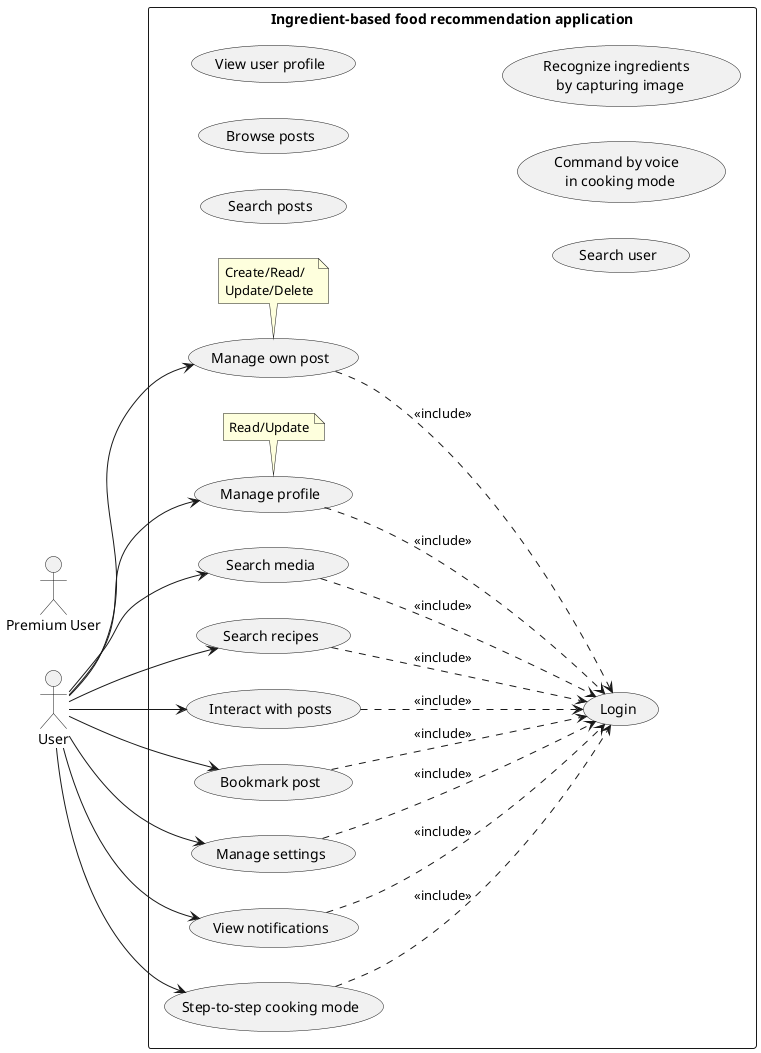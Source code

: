 @startuml
left to right direction
' actor "Guest" as guest
actor "User" as user
actor "Premium User" as pUser
' actor "Admin" as admin



rectangle Ingredient-based<U+0020>food<U+0020>recommendation<U+0020>application {
'   usecase "Register" as ucRegister
  usecase "Search posts" as ucSearchPosts
  usecase "Browse posts" as ucBrowsePosts
  usecase "View user profile" as ucViewUSProfile
  usecase "Search user" as ucSearchUser

  usecase "Login" as ucLogin
  usecase "Search media" as ucSearchMedia
  usecase "Search recipes" as ucSearchRecipes
  usecase "Interact with posts" as ucInteractPosts
  usecase "Bookmark post" as ucBookmarkPost
  usecase "Manage own post" as ucManagePost
  usecase "Manage profile" as ucManageProfile
  usecase "Manage settings" as ucManageSetting
  usecase "View notifications" as ucViewNotif
  usecase "Step-to-step cooking mode" as ucStepToStepCCM
  note "Create/Read/\nUpdate/Delete" as noteManagePost
  note "Read/Update" as noteManageProfile


  usecase "Command by voice \n in cooking mode" as ucCommandVoiceCCM
  usecase "Recognize ingredients \n by capturing image" as ucRecognizeIngre

'   usecase "View statistic" as ucViewStatistic
'   usecase "View report" as ucViewRepost
'   usecase "Administer users" as ucAdmUser
'   usecase "Administer permission" as ucAdmPermis
'   usecase "Administer posts" as ucAdmPost
'   usecase "Administer recipes" as ucAdmRecipes
'   usecase "Administer ingredients" as ucAdmIngre

  


}
' guest --> ucRegister
' guest --> ucSearchPosts
' guest --> ucBrowsePosts
' ucBrowsePosts --> ucViewUSProfile
' guest --> ucSearchUser
' ucSearchUser --> ucViewUSProfile


user --> ucSearchMedia
user --> ucSearchRecipes
user --> ucInteractPosts
user --> ucBookmarkPost
user --> ucManagePost
user --> ucManageProfile
user --> ucManageSetting
user --> ucViewNotif
user --> ucStepToStepCCM

ucManagePost . noteManagePost
ucManageProfile . noteManageProfile



ucSearchMedia ..> ucLogin : <<include>>
ucSearchRecipes ..> ucLogin : <<include>>
ucInteractPosts ..> ucLogin : <<include>>
ucBookmarkPost ..> ucLogin : <<include>>
ucManagePost ..> ucLogin : <<include>>
ucManageProfile ..> ucLogin : <<include>>
ucManageSetting ..> ucLogin : <<include>>
ucViewNotif ..> ucLogin : <<include>>
ucStepToStepCCM ..> ucLogin : <<include>>


@enduml
